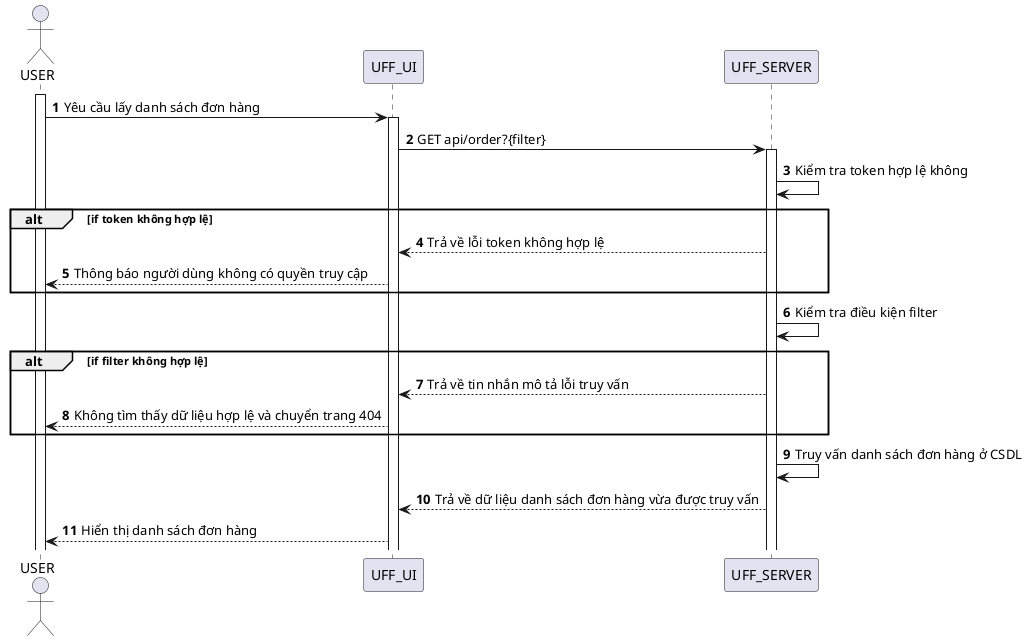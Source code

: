 @startuml
autonumber
actor USER

activate USER

USER -> UFF_UI: Yêu cầu lấy danh sách đơn hàng
activate UFF_UI

UFF_UI -> UFF_SERVER: GET api/order?{filter}
activate UFF_SERVER

UFF_SERVER -> UFF_SERVER: Kiểm tra token hợp lệ không

alt if token không hợp lệ
UFF_SERVER --> UFF_UI: Trả về lỗi token không hợp lệ
UFF_UI --> USER: Thông báo người dùng không có quyền truy cập
end

UFF_SERVER -> UFF_SERVER: Kiểm tra điều kiện filter

alt if filter không hợp lệ
UFF_SERVER --> UFF_UI: Trả về tin nhắn mô tả lỗi truy vấn
UFF_UI --> USER: Không tìm thấy dữ liệu hợp lệ và chuyển trang 404
end

UFF_SERVER->UFF_SERVER: Truy vấn danh sách đơn hàng ở CSDL
UFF_SERVER --> UFF_UI: Trả về dữ liệu danh sách đơn hàng vừa được truy vấn


UFF_UI --> USER: Hiển thị danh sách đơn hàng


@enduml